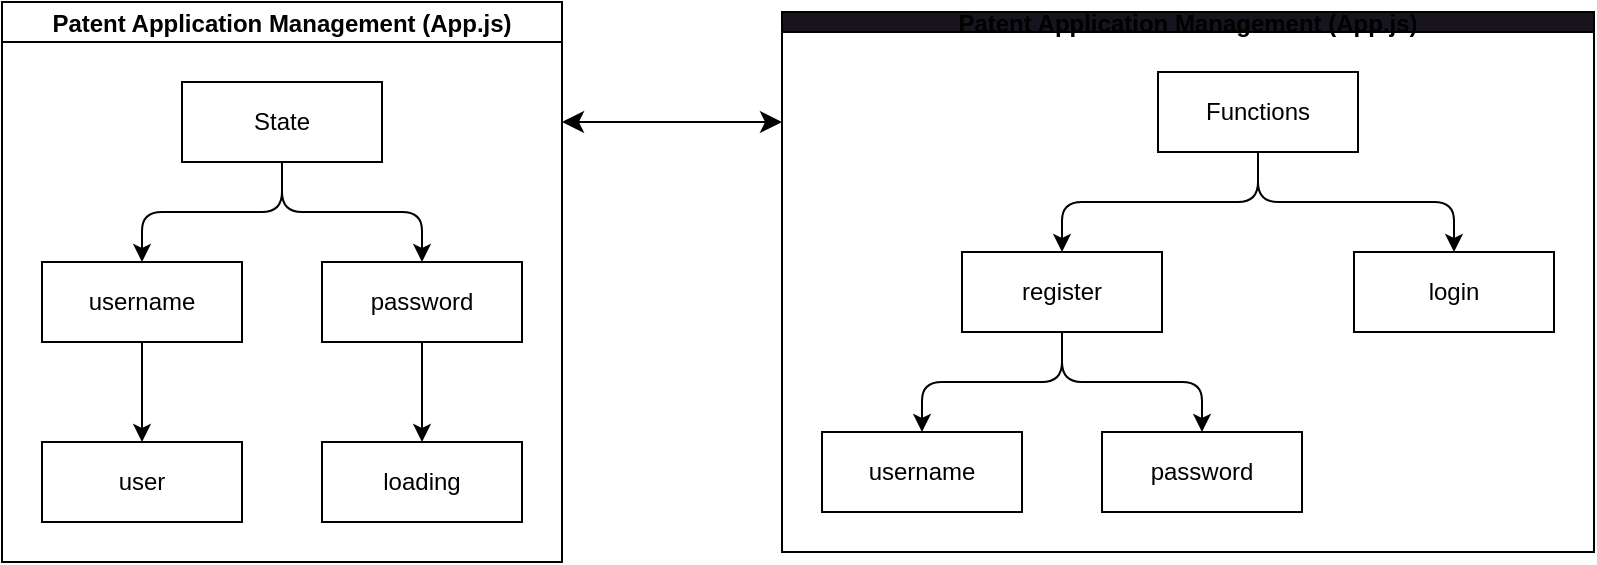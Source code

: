 <mxfile>
    <diagram id="NiKIDFGNXAxcevR2oUuQ" name="Page-1">
        <mxGraphModel dx="1413" dy="865" grid="1" gridSize="10" guides="1" tooltips="1" connect="1" arrows="1" fold="1" page="1" pageScale="1" pageWidth="850" pageHeight="1100" math="0" shadow="0">
            <root>
                <mxCell id="0"/>
                <mxCell id="1" parent="0"/>
                <mxCell id="2" value="Patent Application Management (App.js)" style="swimlane;startSize=20;horizontal=1;childLayout=treeLayout;horizontalTree=0;resizable=0;containerType=tree;fontSize=12;" vertex="1" parent="1">
                    <mxGeometry x="10" y="20" width="280" height="280" as="geometry"/>
                </mxCell>
                <mxCell id="3" value="State" style="whiteSpace=wrap;html=1;" vertex="1" parent="2">
                    <mxGeometry x="90" y="40" width="100" height="40" as="geometry"/>
                </mxCell>
                <mxCell id="4" value="username" style="whiteSpace=wrap;html=1;" vertex="1" parent="2">
                    <mxGeometry x="20" y="130" width="100" height="40" as="geometry"/>
                </mxCell>
                <mxCell id="5" value="" style="edgeStyle=elbowEdgeStyle;elbow=vertical;html=1;rounded=1;curved=0;sourcePerimeterSpacing=0;targetPerimeterSpacing=0;startSize=6;endSize=6;" edge="1" parent="2" source="3" target="4">
                    <mxGeometry relative="1" as="geometry"/>
                </mxCell>
                <mxCell id="6" value="password" style="whiteSpace=wrap;html=1;" vertex="1" parent="2">
                    <mxGeometry x="160" y="130" width="100" height="40" as="geometry"/>
                </mxCell>
                <mxCell id="7" value="" style="edgeStyle=elbowEdgeStyle;elbow=vertical;html=1;rounded=1;curved=0;sourcePerimeterSpacing=0;targetPerimeterSpacing=0;startSize=6;endSize=6;" edge="1" parent="2" source="3" target="6">
                    <mxGeometry relative="1" as="geometry"/>
                </mxCell>
                <mxCell id="8" value="" style="edgeStyle=elbowEdgeStyle;elbow=vertical;html=1;rounded=1;curved=0;sourcePerimeterSpacing=0;targetPerimeterSpacing=0;startSize=6;endSize=6;" edge="1" target="9" source="6" parent="2">
                    <mxGeometry relative="1" as="geometry">
                        <mxPoint x="400" y="130" as="sourcePoint"/>
                    </mxGeometry>
                </mxCell>
                <mxCell id="9" value="loading" style="whiteSpace=wrap;html=1;" vertex="1" parent="2">
                    <mxGeometry x="160" y="220" width="100" height="40" as="geometry"/>
                </mxCell>
                <mxCell id="10" value="" style="edgeStyle=elbowEdgeStyle;elbow=vertical;html=1;rounded=1;curved=0;sourcePerimeterSpacing=0;targetPerimeterSpacing=0;startSize=6;endSize=6;" edge="1" target="11" source="4" parent="2">
                    <mxGeometry relative="1" as="geometry">
                        <mxPoint x="400" y="130" as="sourcePoint"/>
                    </mxGeometry>
                </mxCell>
                <mxCell id="11" value="user" style="whiteSpace=wrap;html=1;" vertex="1" parent="2">
                    <mxGeometry x="20" y="220" width="100" height="40" as="geometry"/>
                </mxCell>
                <mxCell id="12" value="Patent Application Management (App.js)" style="swimlane;startSize=10;horizontal=1;childLayout=treeLayout;horizontalTree=0;resizable=0;containerType=tree;fontSize=12;fillColor=rgb(24, 20, 29);" vertex="1" parent="1">
                    <mxGeometry x="400" y="25" width="406" height="270" as="geometry"/>
                </mxCell>
                <mxCell id="13" value="Functions" style="whiteSpace=wrap;html=1;" vertex="1" parent="12">
                    <mxGeometry x="188" y="30" width="100" height="40" as="geometry"/>
                </mxCell>
                <mxCell id="14" value="register" style="whiteSpace=wrap;html=1;" vertex="1" parent="12">
                    <mxGeometry x="90" y="120" width="100" height="40" as="geometry"/>
                </mxCell>
                <mxCell id="15" value="" style="edgeStyle=elbowEdgeStyle;elbow=vertical;html=1;rounded=1;curved=0;sourcePerimeterSpacing=0;targetPerimeterSpacing=0;startSize=6;endSize=6;" edge="1" parent="12" source="13" target="14">
                    <mxGeometry relative="1" as="geometry"/>
                </mxCell>
                <mxCell id="16" value="login" style="whiteSpace=wrap;html=1;" vertex="1" parent="12">
                    <mxGeometry x="286" y="120" width="100" height="40" as="geometry"/>
                </mxCell>
                <mxCell id="17" value="" style="edgeStyle=elbowEdgeStyle;elbow=vertical;html=1;rounded=1;curved=0;sourcePerimeterSpacing=0;targetPerimeterSpacing=0;startSize=6;endSize=6;" edge="1" parent="12" source="13" target="16">
                    <mxGeometry relative="1" as="geometry"/>
                </mxCell>
                <mxCell id="24" value="" style="edgeStyle=elbowEdgeStyle;elbow=vertical;html=1;rounded=1;curved=0;sourcePerimeterSpacing=0;targetPerimeterSpacing=0;startSize=6;endSize=6;" edge="1" target="25" source="14" parent="12">
                    <mxGeometry relative="1" as="geometry">
                        <mxPoint x="-45.2" y="100" as="sourcePoint"/>
                    </mxGeometry>
                </mxCell>
                <mxCell id="25" value="username" style="whiteSpace=wrap;html=1;" vertex="1" parent="12">
                    <mxGeometry x="20" y="210" width="100" height="40" as="geometry"/>
                </mxCell>
                <mxCell id="26" value="" style="edgeStyle=elbowEdgeStyle;elbow=vertical;html=1;rounded=1;curved=0;sourcePerimeterSpacing=0;targetPerimeterSpacing=0;startSize=6;endSize=6;" edge="1" target="27" source="14" parent="12">
                    <mxGeometry relative="1" as="geometry">
                        <mxPoint x="-115.2" y="190" as="sourcePoint"/>
                    </mxGeometry>
                </mxCell>
                <mxCell id="27" value="password" style="whiteSpace=wrap;html=1;" vertex="1" parent="12">
                    <mxGeometry x="160" y="210" width="100" height="40" as="geometry"/>
                </mxCell>
                <mxCell id="23" value="" style="edgeStyle=none;orthogonalLoop=1;jettySize=auto;html=1;endArrow=classic;startArrow=classic;endSize=8;startSize=8;" edge="1" parent="1">
                    <mxGeometry width="100" relative="1" as="geometry">
                        <mxPoint x="290" y="80" as="sourcePoint"/>
                        <mxPoint x="400" y="80" as="targetPoint"/>
                        <Array as="points"/>
                    </mxGeometry>
                </mxCell>
            </root>
        </mxGraphModel>
    </diagram>
</mxfile>